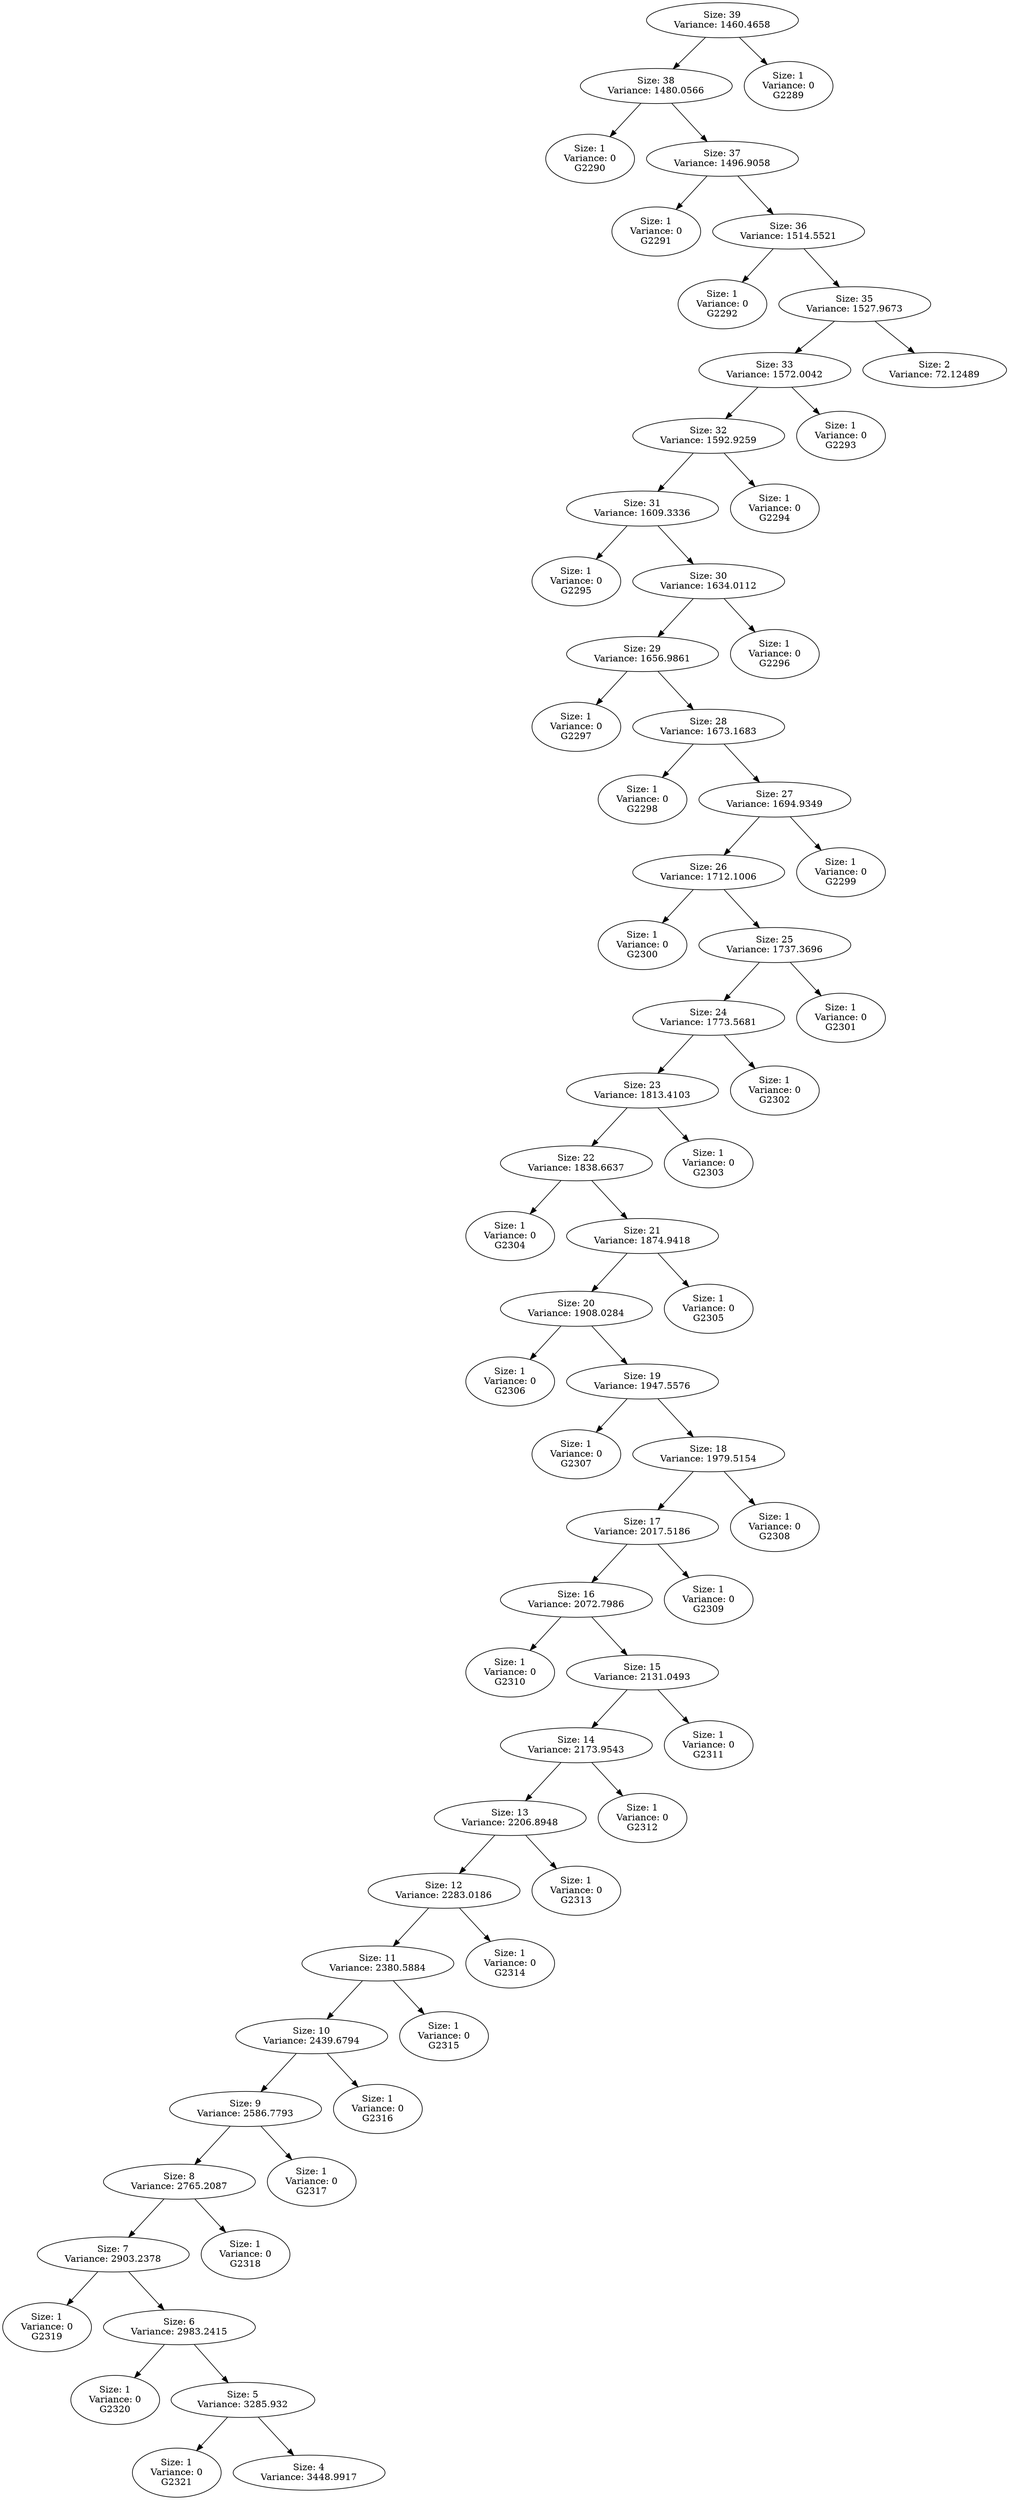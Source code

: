 DIGRAPH G {
"Size: 39\nVariance: 1460.4658" -> "Size: 38\nVariance: 1480.0566" L=0;
"Size: 39\nVariance: 1460.4658" -> "Size: 1\nVariance: 0\nG2289" L=0;
"Size: 38\nVariance: 1480.0566" -> "Size: 1\nVariance: 0\nG2290" L=1;
"Size: 38\nVariance: 1480.0566" -> "Size: 37\nVariance: 1496.9058" L=1;
"Size: 37\nVariance: 1496.9058" -> "Size: 1\nVariance: 0\nG2291" L=2;
"Size: 37\nVariance: 1496.9058" -> "Size: 36\nVariance: 1514.5521" L=2;
"Size: 36\nVariance: 1514.5521" -> "Size: 1\nVariance: 0\nG2292" L=3;
"Size: 36\nVariance: 1514.5521" -> "Size: 35\nVariance: 1527.9673" L=3;
"Size: 35\nVariance: 1527.9673" -> "Size: 33\nVariance: 1572.0042" L=4;
"Size: 35\nVariance: 1527.9673" -> "Size: 2\nVariance: 72.12489" L=4;
"Size: 33\nVariance: 1572.0042" -> "Size: 32\nVariance: 1592.9259" L=5;
"Size: 33\nVariance: 1572.0042" -> "Size: 1\nVariance: 0\nG2293" L=5;
"Size: 32\nVariance: 1592.9259" -> "Size: 31\nVariance: 1609.3336" L=6;
"Size: 32\nVariance: 1592.9259" -> "Size: 1\nVariance: 0\nG2294" L=6;
"Size: 31\nVariance: 1609.3336" -> "Size: 1\nVariance: 0\nG2295" L=7;
"Size: 31\nVariance: 1609.3336" -> "Size: 30\nVariance: 1634.0112" L=7;
"Size: 30\nVariance: 1634.0112" -> "Size: 29\nVariance: 1656.9861" L=8;
"Size: 30\nVariance: 1634.0112" -> "Size: 1\nVariance: 0\nG2296" L=8;
"Size: 29\nVariance: 1656.9861" -> "Size: 1\nVariance: 0\nG2297" L=9;
"Size: 29\nVariance: 1656.9861" -> "Size: 28\nVariance: 1673.1683" L=9;
"Size: 28\nVariance: 1673.1683" -> "Size: 1\nVariance: 0\nG2298" L=10;
"Size: 28\nVariance: 1673.1683" -> "Size: 27\nVariance: 1694.9349" L=10;
"Size: 27\nVariance: 1694.9349" -> "Size: 26\nVariance: 1712.1006" L=11;
"Size: 27\nVariance: 1694.9349" -> "Size: 1\nVariance: 0\nG2299" L=11;
"Size: 26\nVariance: 1712.1006" -> "Size: 1\nVariance: 0\nG2300" L=12;
"Size: 26\nVariance: 1712.1006" -> "Size: 25\nVariance: 1737.3696" L=12;
"Size: 25\nVariance: 1737.3696" -> "Size: 24\nVariance: 1773.5681" L=13;
"Size: 25\nVariance: 1737.3696" -> "Size: 1\nVariance: 0\nG2301" L=13;
"Size: 24\nVariance: 1773.5681" -> "Size: 23\nVariance: 1813.4103" L=14;
"Size: 24\nVariance: 1773.5681" -> "Size: 1\nVariance: 0\nG2302" L=14;
"Size: 23\nVariance: 1813.4103" -> "Size: 22\nVariance: 1838.6637" L=15;
"Size: 23\nVariance: 1813.4103" -> "Size: 1\nVariance: 0\nG2303" L=15;
"Size: 22\nVariance: 1838.6637" -> "Size: 1\nVariance: 0\nG2304" L=16;
"Size: 22\nVariance: 1838.6637" -> "Size: 21\nVariance: 1874.9418" L=16;
"Size: 21\nVariance: 1874.9418" -> "Size: 20\nVariance: 1908.0284" L=17;
"Size: 21\nVariance: 1874.9418" -> "Size: 1\nVariance: 0\nG2305" L=17;
"Size: 20\nVariance: 1908.0284" -> "Size: 1\nVariance: 0\nG2306" L=18;
"Size: 20\nVariance: 1908.0284" -> "Size: 19\nVariance: 1947.5576" L=18;
"Size: 19\nVariance: 1947.5576" -> "Size: 1\nVariance: 0\nG2307" L=19;
"Size: 19\nVariance: 1947.5576" -> "Size: 18\nVariance: 1979.5154" L=19;
"Size: 18\nVariance: 1979.5154" -> "Size: 17\nVariance: 2017.5186" L=20;
"Size: 18\nVariance: 1979.5154" -> "Size: 1\nVariance: 0\nG2308" L=20;
"Size: 17\nVariance: 2017.5186" -> "Size: 16\nVariance: 2072.7986" L=21;
"Size: 17\nVariance: 2017.5186" -> "Size: 1\nVariance: 0\nG2309" L=21;
"Size: 16\nVariance: 2072.7986" -> "Size: 1\nVariance: 0\nG2310" L=22;
"Size: 16\nVariance: 2072.7986" -> "Size: 15\nVariance: 2131.0493" L=22;
"Size: 15\nVariance: 2131.0493" -> "Size: 14\nVariance: 2173.9543" L=23;
"Size: 15\nVariance: 2131.0493" -> "Size: 1\nVariance: 0\nG2311" L=23;
"Size: 14\nVariance: 2173.9543" -> "Size: 13\nVariance: 2206.8948" L=24;
"Size: 14\nVariance: 2173.9543" -> "Size: 1\nVariance: 0\nG2312" L=24;
"Size: 13\nVariance: 2206.8948" -> "Size: 12\nVariance: 2283.0186" L=25;
"Size: 13\nVariance: 2206.8948" -> "Size: 1\nVariance: 0\nG2313" L=25;
"Size: 12\nVariance: 2283.0186" -> "Size: 11\nVariance: 2380.5884" L=26;
"Size: 12\nVariance: 2283.0186" -> "Size: 1\nVariance: 0\nG2314" L=26;
"Size: 11\nVariance: 2380.5884" -> "Size: 10\nVariance: 2439.6794" L=27;
"Size: 11\nVariance: 2380.5884" -> "Size: 1\nVariance: 0\nG2315" L=27;
"Size: 10\nVariance: 2439.6794" -> "Size: 9\nVariance: 2586.7793" L=28;
"Size: 10\nVariance: 2439.6794" -> "Size: 1\nVariance: 0\nG2316" L=28;
"Size: 9\nVariance: 2586.7793" -> "Size: 8\nVariance: 2765.2087" L=29;
"Size: 9\nVariance: 2586.7793" -> "Size: 1\nVariance: 0\nG2317" L=29;
"Size: 8\nVariance: 2765.2087" -> "Size: 7\nVariance: 2903.2378" L=30;
"Size: 8\nVariance: 2765.2087" -> "Size: 1\nVariance: 0\nG2318" L=30;
"Size: 7\nVariance: 2903.2378" -> "Size: 1\nVariance: 0\nG2319" L=31;
"Size: 7\nVariance: 2903.2378" -> "Size: 6\nVariance: 2983.2415" L=31;
"Size: 6\nVariance: 2983.2415" -> "Size: 1\nVariance: 0\nG2320" L=32;
"Size: 6\nVariance: 2983.2415" -> "Size: 5\nVariance: 3285.932" L=32;
"Size: 5\nVariance: 3285.932" -> "Size: 1\nVariance: 0\nG2321" L=33;
"Size: 5\nVariance: 3285.932" -> "Size: 4\nVariance: 3448.9917" L=33;
}
